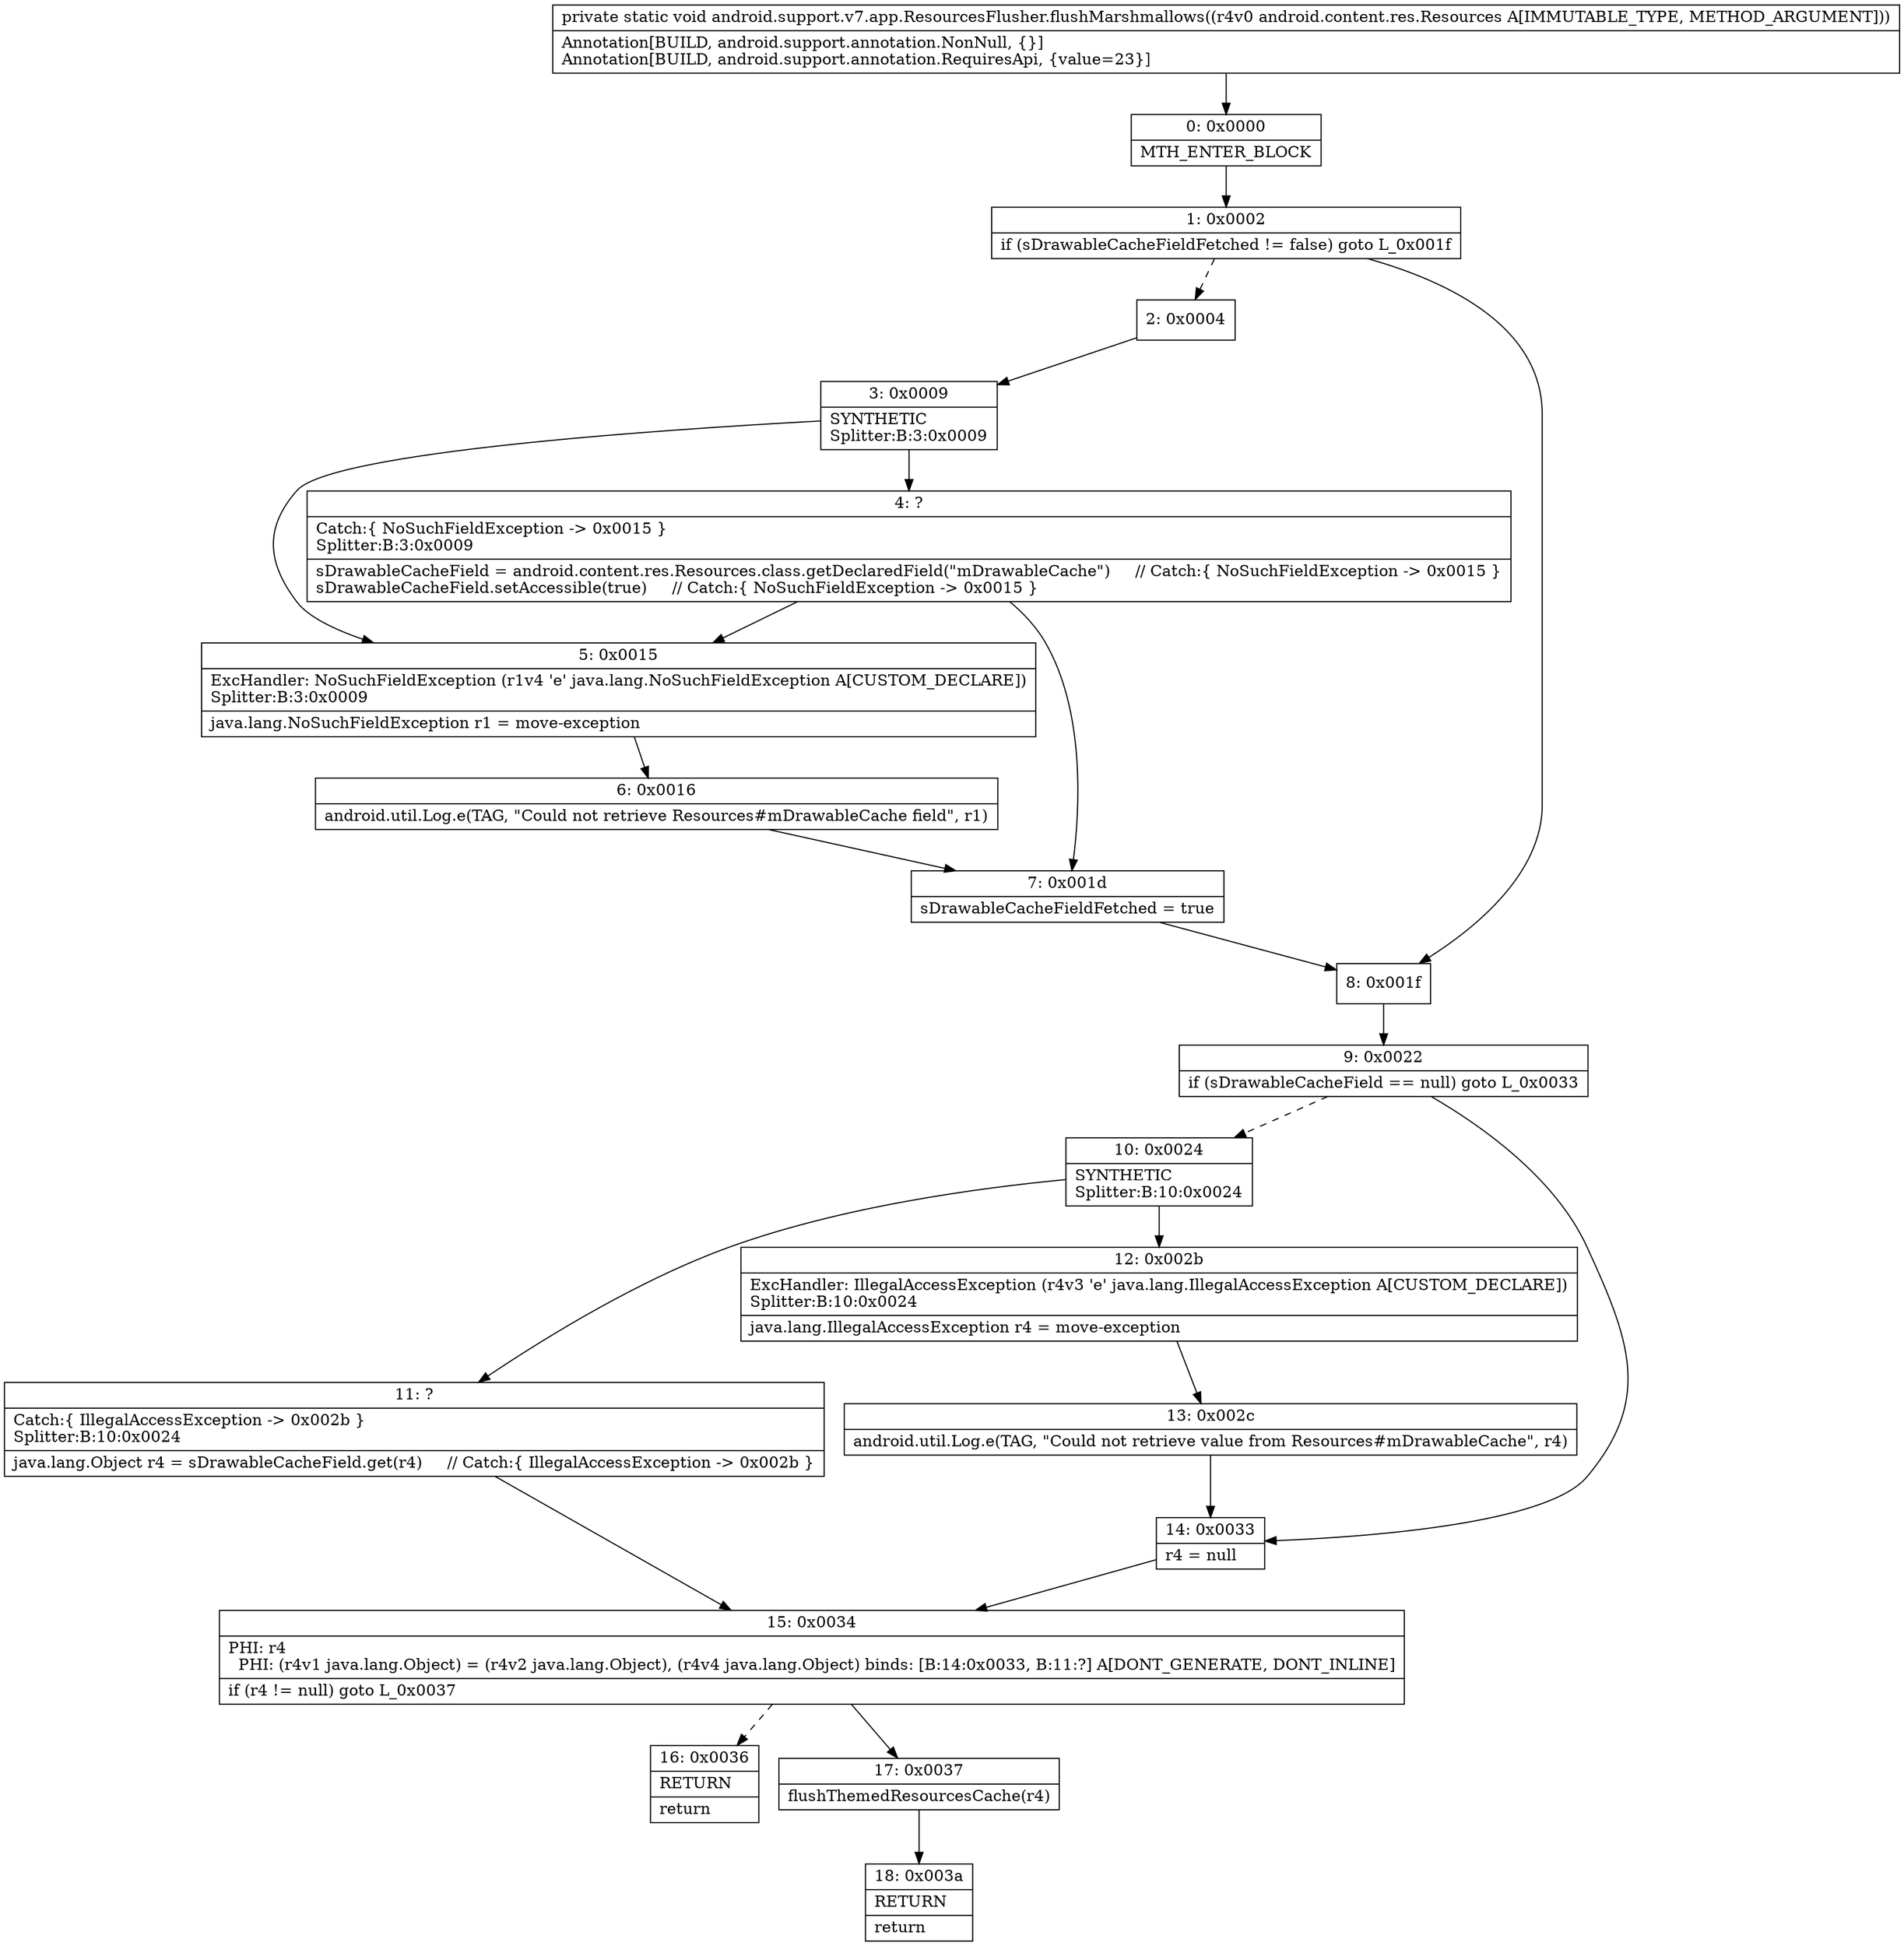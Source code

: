 digraph "CFG forandroid.support.v7.app.ResourcesFlusher.flushMarshmallows(Landroid\/content\/res\/Resources;)V" {
Node_0 [shape=record,label="{0\:\ 0x0000|MTH_ENTER_BLOCK\l}"];
Node_1 [shape=record,label="{1\:\ 0x0002|if (sDrawableCacheFieldFetched != false) goto L_0x001f\l}"];
Node_2 [shape=record,label="{2\:\ 0x0004}"];
Node_3 [shape=record,label="{3\:\ 0x0009|SYNTHETIC\lSplitter:B:3:0x0009\l}"];
Node_4 [shape=record,label="{4\:\ ?|Catch:\{ NoSuchFieldException \-\> 0x0015 \}\lSplitter:B:3:0x0009\l|sDrawableCacheField = android.content.res.Resources.class.getDeclaredField(\"mDrawableCache\")     \/\/ Catch:\{ NoSuchFieldException \-\> 0x0015 \}\lsDrawableCacheField.setAccessible(true)     \/\/ Catch:\{ NoSuchFieldException \-\> 0x0015 \}\l}"];
Node_5 [shape=record,label="{5\:\ 0x0015|ExcHandler: NoSuchFieldException (r1v4 'e' java.lang.NoSuchFieldException A[CUSTOM_DECLARE])\lSplitter:B:3:0x0009\l|java.lang.NoSuchFieldException r1 = move\-exception\l}"];
Node_6 [shape=record,label="{6\:\ 0x0016|android.util.Log.e(TAG, \"Could not retrieve Resources#mDrawableCache field\", r1)\l}"];
Node_7 [shape=record,label="{7\:\ 0x001d|sDrawableCacheFieldFetched = true\l}"];
Node_8 [shape=record,label="{8\:\ 0x001f}"];
Node_9 [shape=record,label="{9\:\ 0x0022|if (sDrawableCacheField == null) goto L_0x0033\l}"];
Node_10 [shape=record,label="{10\:\ 0x0024|SYNTHETIC\lSplitter:B:10:0x0024\l}"];
Node_11 [shape=record,label="{11\:\ ?|Catch:\{ IllegalAccessException \-\> 0x002b \}\lSplitter:B:10:0x0024\l|java.lang.Object r4 = sDrawableCacheField.get(r4)     \/\/ Catch:\{ IllegalAccessException \-\> 0x002b \}\l}"];
Node_12 [shape=record,label="{12\:\ 0x002b|ExcHandler: IllegalAccessException (r4v3 'e' java.lang.IllegalAccessException A[CUSTOM_DECLARE])\lSplitter:B:10:0x0024\l|java.lang.IllegalAccessException r4 = move\-exception\l}"];
Node_13 [shape=record,label="{13\:\ 0x002c|android.util.Log.e(TAG, \"Could not retrieve value from Resources#mDrawableCache\", r4)\l}"];
Node_14 [shape=record,label="{14\:\ 0x0033|r4 = null\l}"];
Node_15 [shape=record,label="{15\:\ 0x0034|PHI: r4 \l  PHI: (r4v1 java.lang.Object) = (r4v2 java.lang.Object), (r4v4 java.lang.Object) binds: [B:14:0x0033, B:11:?] A[DONT_GENERATE, DONT_INLINE]\l|if (r4 != null) goto L_0x0037\l}"];
Node_16 [shape=record,label="{16\:\ 0x0036|RETURN\l|return\l}"];
Node_17 [shape=record,label="{17\:\ 0x0037|flushThemedResourcesCache(r4)\l}"];
Node_18 [shape=record,label="{18\:\ 0x003a|RETURN\l|return\l}"];
MethodNode[shape=record,label="{private static void android.support.v7.app.ResourcesFlusher.flushMarshmallows((r4v0 android.content.res.Resources A[IMMUTABLE_TYPE, METHOD_ARGUMENT]))  | Annotation[BUILD, android.support.annotation.NonNull, \{\}]\lAnnotation[BUILD, android.support.annotation.RequiresApi, \{value=23\}]\l}"];
MethodNode -> Node_0;
Node_0 -> Node_1;
Node_1 -> Node_2[style=dashed];
Node_1 -> Node_8;
Node_2 -> Node_3;
Node_3 -> Node_4;
Node_3 -> Node_5;
Node_4 -> Node_5;
Node_4 -> Node_7;
Node_5 -> Node_6;
Node_6 -> Node_7;
Node_7 -> Node_8;
Node_8 -> Node_9;
Node_9 -> Node_10[style=dashed];
Node_9 -> Node_14;
Node_10 -> Node_11;
Node_10 -> Node_12;
Node_11 -> Node_15;
Node_12 -> Node_13;
Node_13 -> Node_14;
Node_14 -> Node_15;
Node_15 -> Node_16[style=dashed];
Node_15 -> Node_17;
Node_17 -> Node_18;
}


